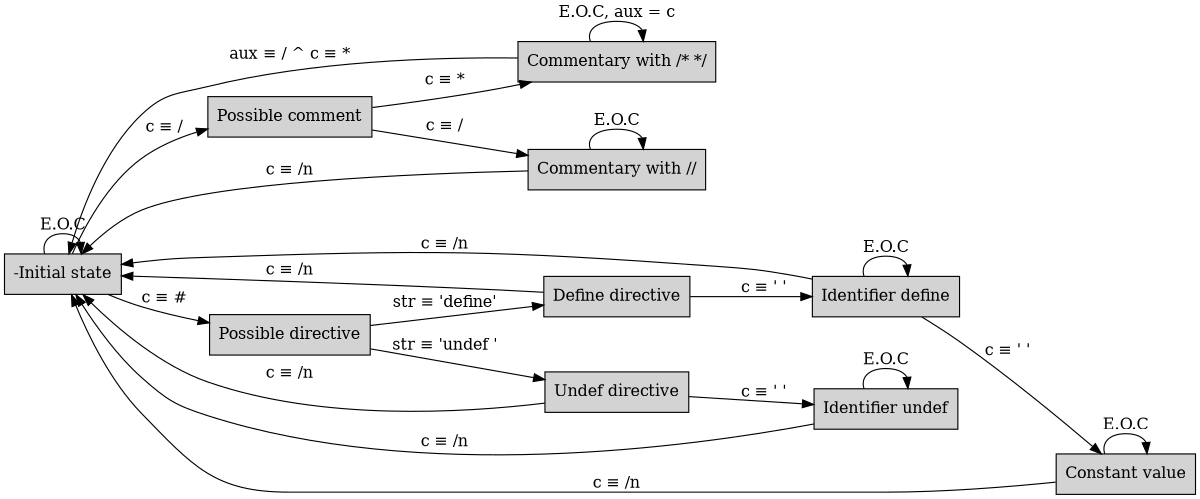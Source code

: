  digraph MAQUINA_DE_ESTADO {
    rankdir=LR;
	size="8,5"
    node [style=filled, shape=box];
    "-Initial state" -> "Possible comment" [label = "c ≡ /"];
    "-Initial state" -> "Possible directive" [label = "c ≡ #"];
    "-Initial state" -> "-Initial state" [label = "E.O.C"];
    "Possible directive" -> "Define directive" [label = "str ≡ 'define'"];
    "Possible directive" -> "Undef directive" [label = "str ≡ 'undef '"];
    "Define directive" -> "Identifier define" [label = " c ≡ ' ' "];
    "Define directive" -> "-Initial state" [label = "c ≡ /n"];
    "Identifier define" -> "-Initial state" [label = " c ≡ /n "];
    "Identifier define" -> "Constant value" [label = " c ≡ ' ' "];
    "Identifier define" -> "Identifier define" [label = " E.O.C "];
    "Constant value" -> "-Initial state" [label = " c ≡ /n "];
    "Constant value" -> "Constant value" [label = " E.O.C "];
    "Undef directive" -> "-Initial state" [label = "c ≡ /n"];
    "Undef directive" -> "Identifier undef" [label = "c ≡ ' '"];
    "Identifier undef" -> "-Initial state" [label = " c ≡ /n "];
    "Identifier undef" -> "Identifier undef" [label = " E.O.C "];
    "Possible comment" -> "Commentary with //" [label = "c ≡ /"];
    "Possible comment" -> "Commentary with /* */" [label = "c ≡ *"];
    "Commentary with //" -> "-Initial state" [label = "c ≡ /n"];
    "Commentary with //" -> "Commentary with //" [label = "E.O.C"];
    "Commentary with /* */" -> "-Initial state" [label = "aux ≡ / ^ c ≡ *"];
    "Commentary with /* */" -> "Commentary with /* */" [label = "E.O.C, aux = c"];
}